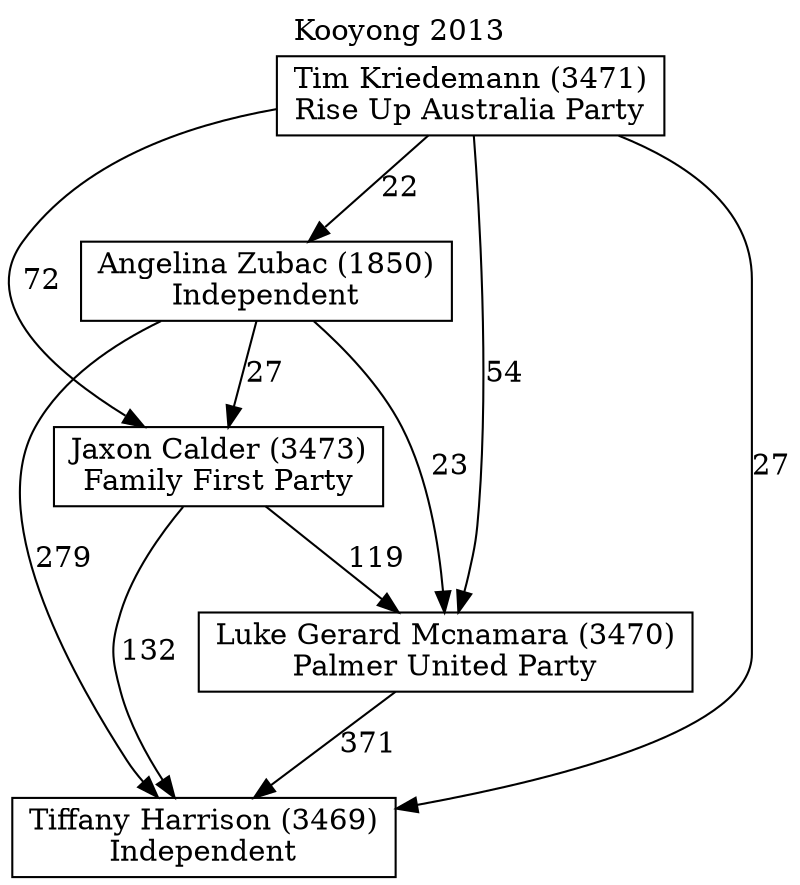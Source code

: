 // House preference flow
digraph "Tiffany Harrison (3469)_Kooyong_2013" {
	graph [label="Kooyong 2013" labelloc=t mclimit=10]
	node [shape=box]
	"Angelina Zubac (1850)" [label="Angelina Zubac (1850)
Independent"]
	"Jaxon Calder (3473)" [label="Jaxon Calder (3473)
Family First Party"]
	"Luke Gerard Mcnamara (3470)" [label="Luke Gerard Mcnamara (3470)
Palmer United Party"]
	"Tiffany Harrison (3469)" [label="Tiffany Harrison (3469)
Independent"]
	"Tim Kriedemann (3471)" [label="Tim Kriedemann (3471)
Rise Up Australia Party"]
	"Angelina Zubac (1850)" -> "Jaxon Calder (3473)" [label=27]
	"Angelina Zubac (1850)" -> "Luke Gerard Mcnamara (3470)" [label=23]
	"Angelina Zubac (1850)" -> "Tiffany Harrison (3469)" [label=279]
	"Jaxon Calder (3473)" -> "Luke Gerard Mcnamara (3470)" [label=119]
	"Jaxon Calder (3473)" -> "Tiffany Harrison (3469)" [label=132]
	"Luke Gerard Mcnamara (3470)" -> "Tiffany Harrison (3469)" [label=371]
	"Tim Kriedemann (3471)" -> "Angelina Zubac (1850)" [label=22]
	"Tim Kriedemann (3471)" -> "Jaxon Calder (3473)" [label=72]
	"Tim Kriedemann (3471)" -> "Luke Gerard Mcnamara (3470)" [label=54]
	"Tim Kriedemann (3471)" -> "Tiffany Harrison (3469)" [label=27]
}
